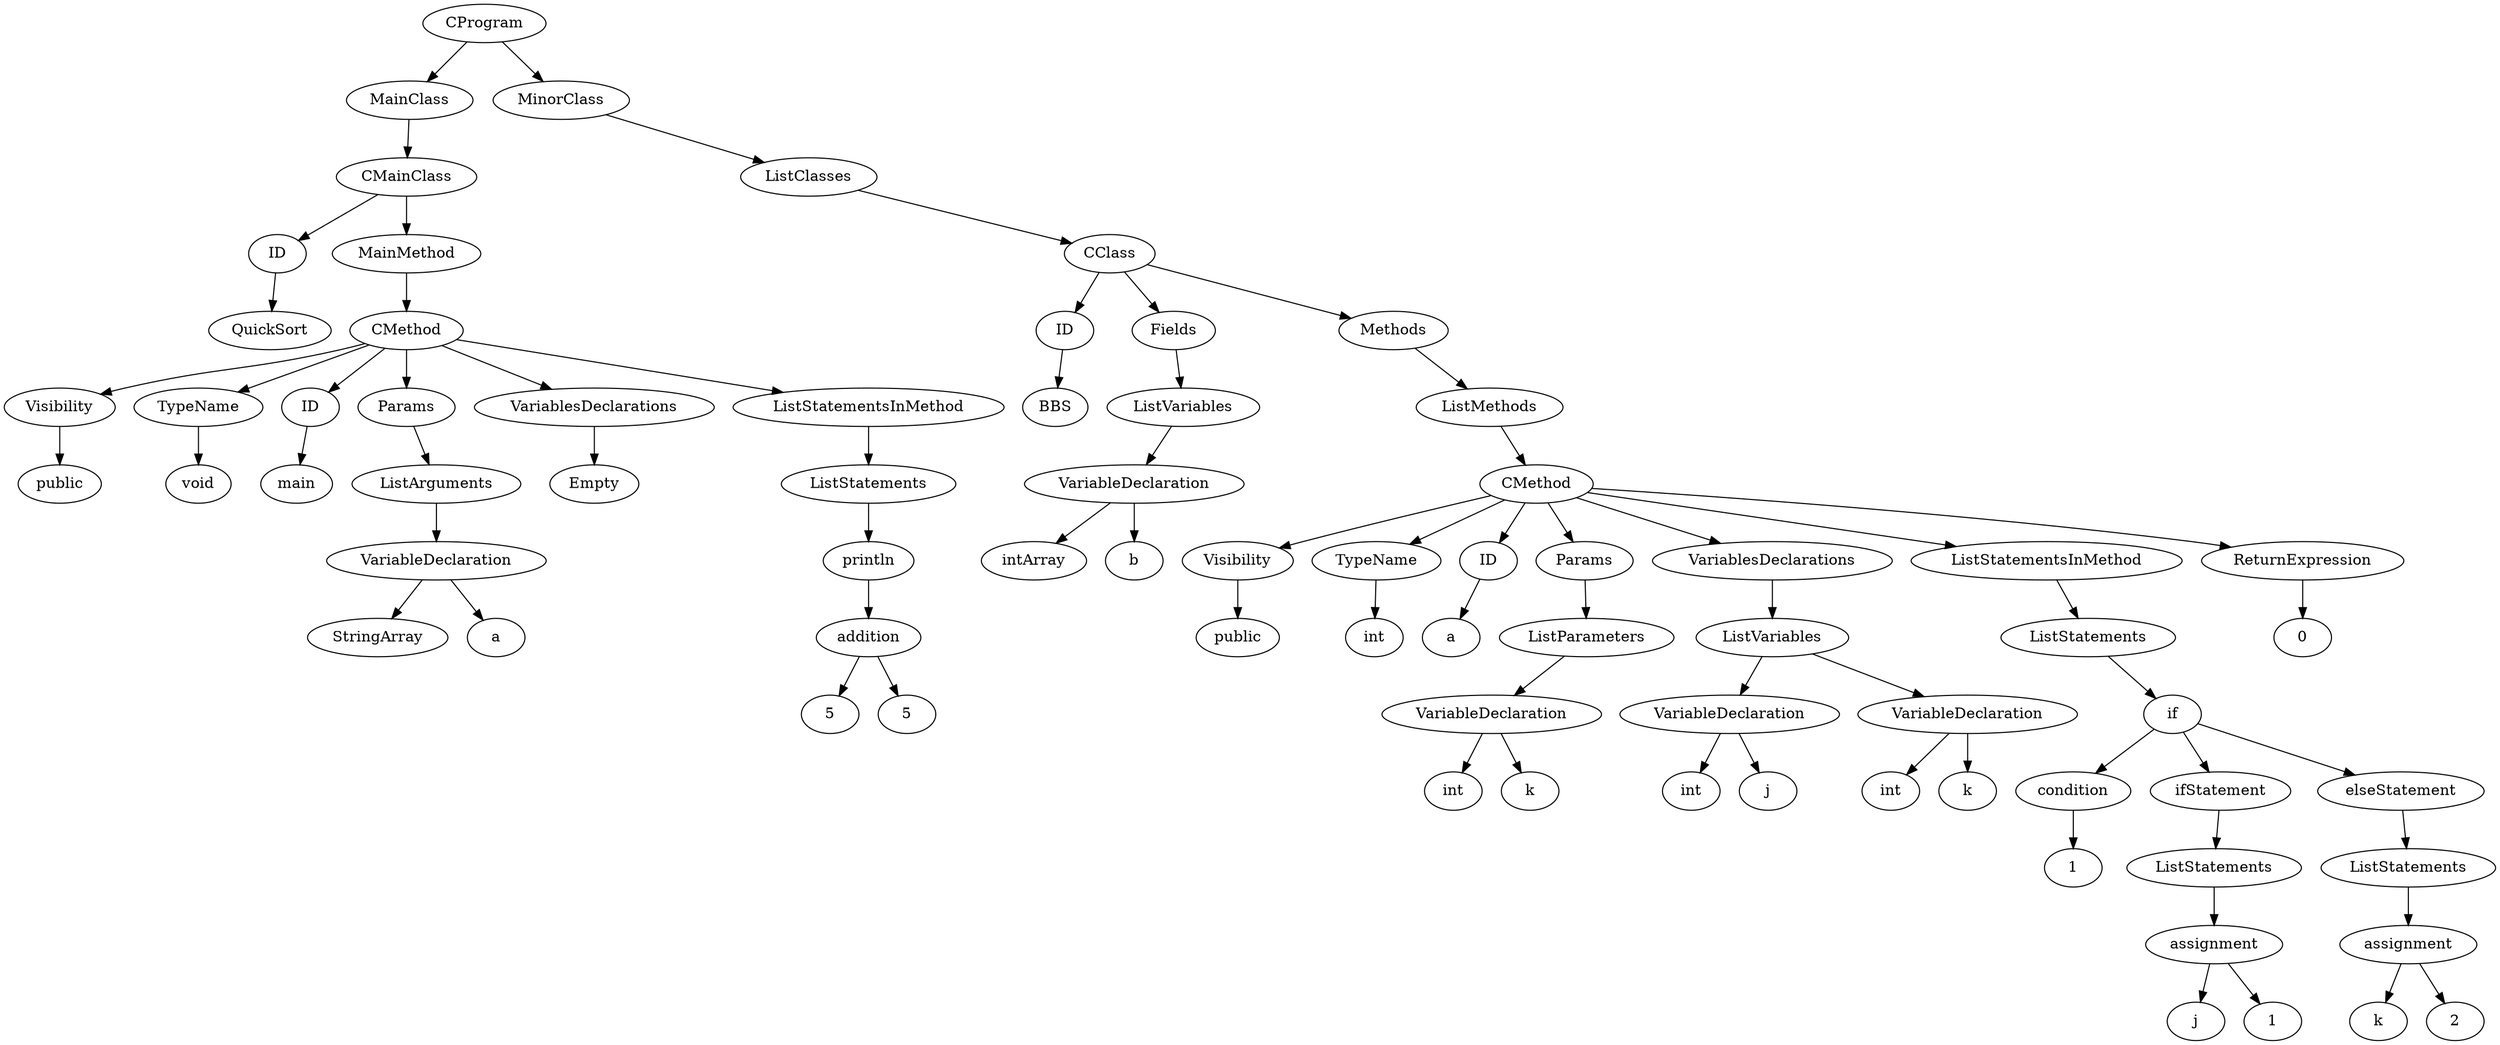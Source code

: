 digraph task1 {
	{CProgramA1[label="CProgram"]} -> {MainClassA1[label="MainClass"]} -> {CMainClassA2[label="CMainClass"]} -> {IDA2[label="ID"]} -> {A3[label="QuickSort"]};
	{CMainClassA2[label="CMainClass"]} -> {MainMethodA2[label="MainMethod"]} -> {CMethodA4[label="CMethod"]} -> {VisibilityA4[label="Visibility"]} -> {publicA4[label="public"]};
	{CMethodA4[label="CMethod"]} -> {TypeNameA4[label="TypeName"]} -> {voidA4[label="void"]};
	{CMethodA4[label="CMethod"]} -> {IDA4[label="ID"]} -> {A5[label="main"]};
	{CMethodA4[label="CMethod"]} -> {ParamsA4[label="Params"]} -> {ListA6[label="ListArguments"]} -> {VariableDeclarationA7[label="VariableDeclaration"]} -> {StringArrayA8[label="StringArray"]};
	{VariableDeclarationA7[label="VariableDeclaration"]} -> {aA9[label="a"]};
	{CMethodA4[label="CMethod"]} -> {VariablesDeclarationsA4[label="VariablesDeclarations"]} -> {EmptyA10[label="Empty"]};
	{CMethodA4[label="CMethod"]} -> {ListStatementsInMethodA4[label="ListStatementsInMethod"]} -> {ListA11[label="ListStatements"]} -> {printlnA12[label="println"]} -> {additionA13[label="addition"]} -> {NumberA14[label="5"]};
	{additionA13[label="addition"]} -> {NumberA15[label="5"]};
	{CProgramA1[label="CProgram"]} -> {MinorClassA1[label="MinorClass"]} -> {ListA16[label="ListClasses"]} -> {CClassA17[label="CClass"]} -> {IDA17[label="ID"]} -> {A18[label="BBS"]};
	{CClassA17[label="CClass"]} -> {FieldsA17[label="Fields"]} -> {ListA19[label="ListVariables"]} -> {VariableDeclarationA20[label="VariableDeclaration"]} -> {intArrayA21[label="intArray"]};
	{VariableDeclarationA20[label="VariableDeclaration"]} -> {bA22[label="b"]};
	{CClassA17[label="CClass"]} -> {MethodsA17[label="Methods"]} -> {ListA23[label="ListMethods"]} -> {CMethodA24[label="CMethod"]} -> {VisibilityA24[label="Visibility"]} -> {publicA24[label="public"]};
	{CMethodA24[label="CMethod"]} -> {TypeNameA24[label="TypeName"]} -> {intA24[label="int"]};
	{CMethodA24[label="CMethod"]} -> {IDA24[label="ID"]} -> {A25[label="a"]};
	{CMethodA24[label="CMethod"]} -> {ParamsA24[label="Params"]} -> {ListA26[label="ListParameters"]} -> {VariableDeclarationA27[label="VariableDeclaration"]} -> {intA28[label="int"]};
	{VariableDeclarationA27[label="VariableDeclaration"]} -> {kA29[label="k"]};
	{CMethodA24[label="CMethod"]} -> {VariablesDeclarationsA24[label="VariablesDeclarations"]} -> {ListA30[label="ListVariables"]} -> {VariableDeclarationA31[label="VariableDeclaration"]} -> {intA32[label="int"]};
	{VariableDeclarationA31[label="VariableDeclaration"]} -> {jA33[label="j"]};
	{ListA30[label="ListVariables"]} -> {VariableDeclarationA34[label="VariableDeclaration"]} -> {intA35[label="int"]};
	{VariableDeclarationA34[label="VariableDeclaration"]} -> {kA36[label="k"]};
	{CMethodA24[label="CMethod"]} -> {ListStatementsInMethodA24[label="ListStatementsInMethod"]} -> {ListA37[label="ListStatements"]} -> {ifA38[label="if"]} -> {conditionA38[label="condition"]} -> {BoolA39[label="1"]};
	{ifA38[label="if"]} -> {ifStatementA38[label="ifStatement"]} -> {ListA40[label="ListStatements"]} -> {assignmentA41[label="assignment"]} -> {A42[label="j"]};
	{assignmentA41[label="assignment"]} -> {NumberA43[label="1"]};
	{ifA38[label="if"]} -> {elseStatementA38[label="elseStatement"]} -> {ListA44[label="ListStatements"]} -> {assignmentA45[label="assignment"]} -> {A46[label="k"]};
	{assignmentA45[label="assignment"]} -> {NumberA47[label="2"]};
	{CMethodA24[label="CMethod"]} -> {ReturnExpressionA24[label="ReturnExpression"]} -> {NumberA48[label="0"]};
	{A3[label="QuickSort"]} [shape=box];
	{A5[label="main"]} [shape=box];
	{NumberA14[label="5"]} [shape=box];
	{NumberA15[label="5"]} [shape=box];
	{A18[label="BBS"]} [shape=box];
	{A25[label="a"]} [shape=box];
	{BoolA39[label="1"]} [shape=box];
	{A42[label="j"]} [shape=box];
	{NumberA43[label="1"]} [shape=box];
	{A46[label="k"]} [shape=box];
	{NumberA47[label="2"]} [shape=box];
	{NumberA48[label="0"]} [shape=box];
}
